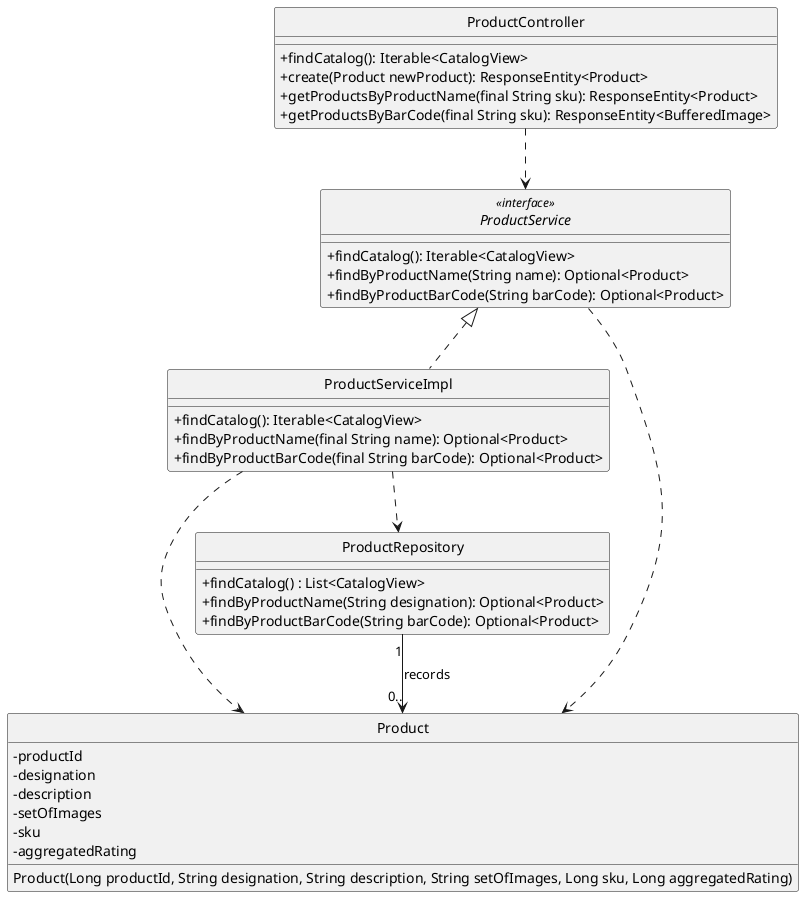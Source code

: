 @startuml
'https://plantuml.com/class-diagram

hide circle
skinparam classAttributeIconSize 0


class ProductController {
    +findCatalog(): Iterable<CatalogView>
    +create(Product newProduct): ResponseEntity<Product>
    +getProductsByProductName(final String sku): ResponseEntity<Product>
    +getProductsByBarCode(final String sku): ResponseEntity<BufferedImage>
}

interface ProductService <<interface>> {
    +findCatalog(): Iterable<CatalogView>
    +findByProductName(String name): Optional<Product>
    +findByProductBarCode(String barCode): Optional<Product>
}

class ProductServiceImpl{
    +findCatalog(): Iterable<CatalogView>
    +findByProductName(final String name): Optional<Product>
    +findByProductBarCode(final String barCode): Optional<Product>
}

class Product {
    - productId
    - designation
    - description
    - setOfImages
    - sku
    - aggregatedRating
    Product(Long productId, String designation, String description, String setOfImages, Long sku, Long aggregatedRating)
}

class ProductRepository {
    +findCatalog() : List<CatalogView>
    +findByProductName(String designation): Optional<Product>
    +findByProductBarCode(String barCode): Optional<Product>
}

ProductRepository "1" --> "0.." Product:  records

ProductController ..> ProductService
ProductServiceImpl ..> ProductRepository
ProductServiceImpl ..> Product
ProductService ..> Product

ProductServiceImpl .up.|> ProductService


@enduml
